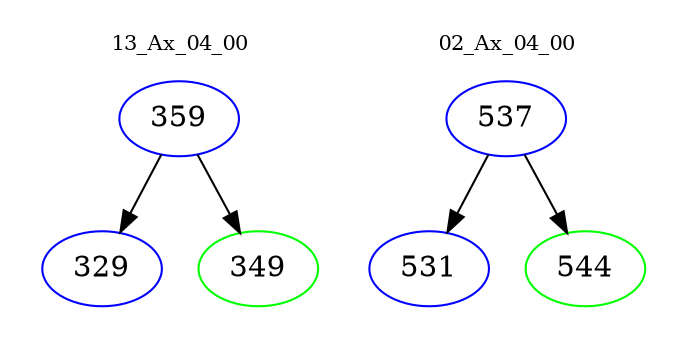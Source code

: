 digraph{
subgraph cluster_0 {
color = white
label = "13_Ax_04_00";
fontsize=10;
T0_359 [label="359", color="blue"]
T0_359 -> T0_329 [color="black"]
T0_329 [label="329", color="blue"]
T0_359 -> T0_349 [color="black"]
T0_349 [label="349", color="green"]
}
subgraph cluster_1 {
color = white
label = "02_Ax_04_00";
fontsize=10;
T1_537 [label="537", color="blue"]
T1_537 -> T1_531 [color="black"]
T1_531 [label="531", color="blue"]
T1_537 -> T1_544 [color="black"]
T1_544 [label="544", color="green"]
}
}

